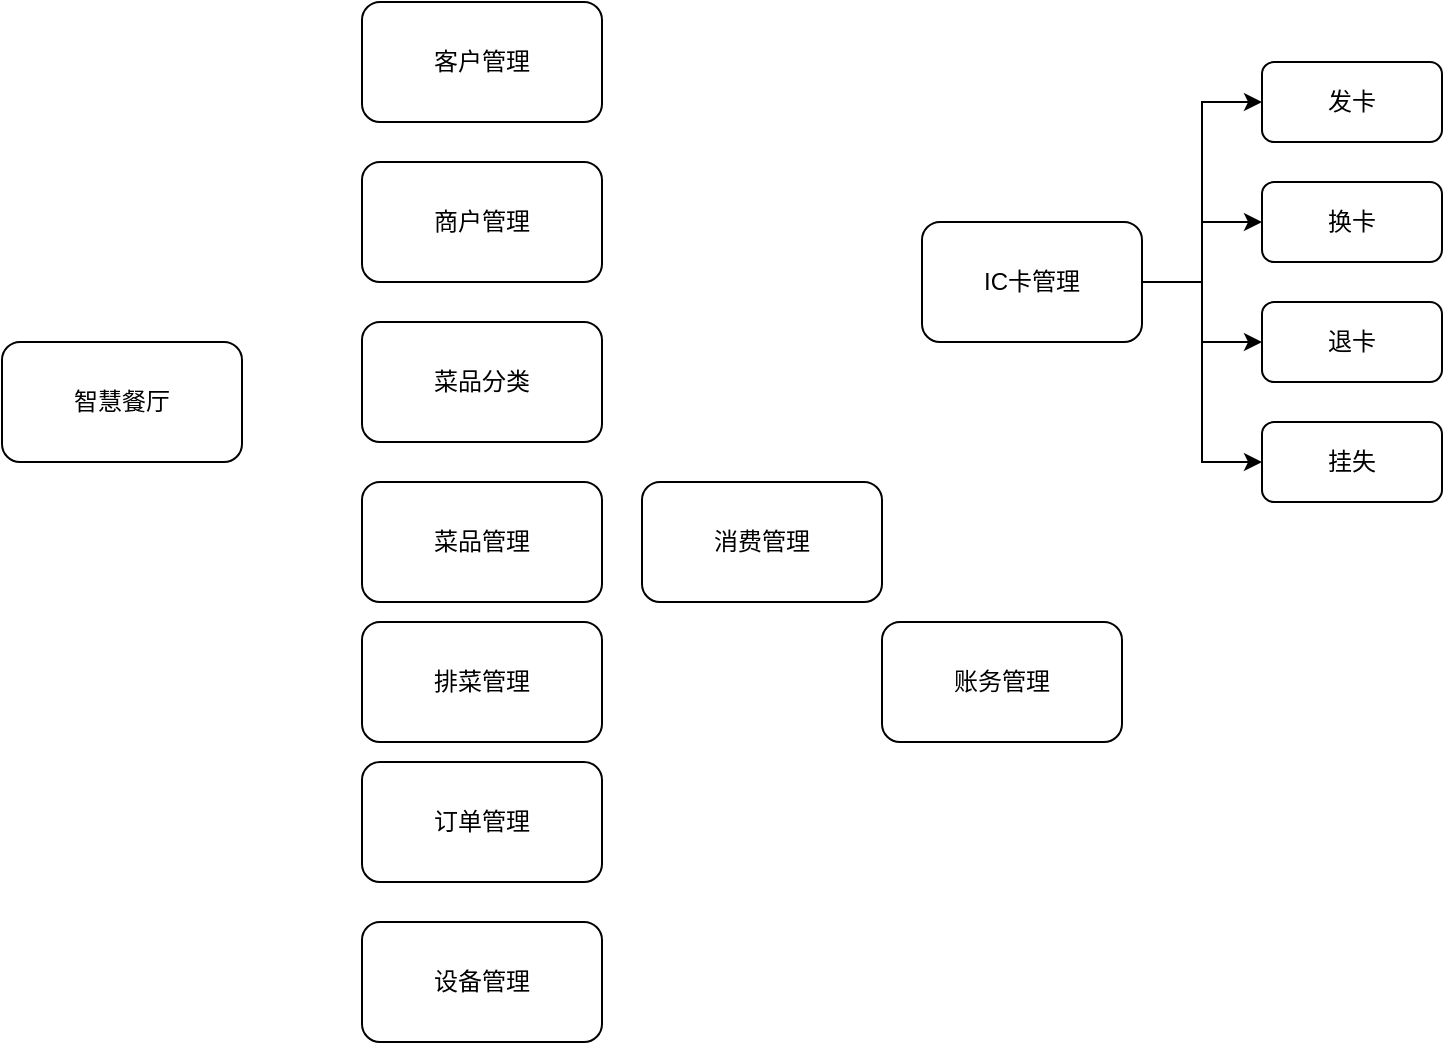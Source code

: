 <mxfile version="14.9.3" type="github">
  <diagram id="prtHgNgQTEPvFCAcTncT" name="Page-1">
    <mxGraphModel dx="782" dy="468" grid="1" gridSize="10" guides="1" tooltips="1" connect="1" arrows="1" fold="1" page="1" pageScale="1" pageWidth="827" pageHeight="1169" math="0" shadow="0">
      <root>
        <mxCell id="0" />
        <mxCell id="1" parent="0" />
        <mxCell id="sikbQwB2OAaihqFtOnAO-9" value="智慧餐厅" style="rounded=1;whiteSpace=wrap;html=1;" vertex="1" parent="1">
          <mxGeometry x="40" y="180" width="120" height="60" as="geometry" />
        </mxCell>
        <mxCell id="sikbQwB2OAaihqFtOnAO-10" value="客户管理" style="rounded=1;whiteSpace=wrap;html=1;" vertex="1" parent="1">
          <mxGeometry x="220" y="10" width="120" height="60" as="geometry" />
        </mxCell>
        <mxCell id="sikbQwB2OAaihqFtOnAO-11" value="商户管理" style="rounded=1;whiteSpace=wrap;html=1;" vertex="1" parent="1">
          <mxGeometry x="220" y="90" width="120" height="60" as="geometry" />
        </mxCell>
        <mxCell id="sikbQwB2OAaihqFtOnAO-12" value="设备管理" style="rounded=1;whiteSpace=wrap;html=1;" vertex="1" parent="1">
          <mxGeometry x="220" y="470" width="120" height="60" as="geometry" />
        </mxCell>
        <mxCell id="sikbQwB2OAaihqFtOnAO-13" value="菜品管理" style="rounded=1;whiteSpace=wrap;html=1;" vertex="1" parent="1">
          <mxGeometry x="220" y="250" width="120" height="60" as="geometry" />
        </mxCell>
        <mxCell id="sikbQwB2OAaihqFtOnAO-14" value="菜品分类" style="rounded=1;whiteSpace=wrap;html=1;" vertex="1" parent="1">
          <mxGeometry x="220" y="170" width="120" height="60" as="geometry" />
        </mxCell>
        <mxCell id="sikbQwB2OAaihqFtOnAO-15" value="排菜管理" style="rounded=1;whiteSpace=wrap;html=1;" vertex="1" parent="1">
          <mxGeometry x="220" y="320" width="120" height="60" as="geometry" />
        </mxCell>
        <mxCell id="sikbQwB2OAaihqFtOnAO-16" value="订单管理" style="rounded=1;whiteSpace=wrap;html=1;" vertex="1" parent="1">
          <mxGeometry x="220" y="390" width="120" height="60" as="geometry" />
        </mxCell>
        <mxCell id="sikbQwB2OAaihqFtOnAO-18" value="消费管理" style="rounded=1;whiteSpace=wrap;html=1;" vertex="1" parent="1">
          <mxGeometry x="360" y="250" width="120" height="60" as="geometry" />
        </mxCell>
        <mxCell id="sikbQwB2OAaihqFtOnAO-27" style="orthogonalLoop=1;jettySize=auto;html=1;entryX=0;entryY=0.5;entryDx=0;entryDy=0;rounded=0;exitX=1;exitY=0.5;exitDx=0;exitDy=0;edgeStyle=orthogonalEdgeStyle;" edge="1" parent="1" source="sikbQwB2OAaihqFtOnAO-19" target="sikbQwB2OAaihqFtOnAO-21">
          <mxGeometry relative="1" as="geometry" />
        </mxCell>
        <mxCell id="sikbQwB2OAaihqFtOnAO-19" value="IC卡管理" style="rounded=1;whiteSpace=wrap;html=1;" vertex="1" parent="1">
          <mxGeometry x="500" y="120" width="110" height="60" as="geometry" />
        </mxCell>
        <mxCell id="sikbQwB2OAaihqFtOnAO-20" value="账务管理" style="rounded=1;whiteSpace=wrap;html=1;" vertex="1" parent="1">
          <mxGeometry x="480" y="320" width="120" height="60" as="geometry" />
        </mxCell>
        <mxCell id="sikbQwB2OAaihqFtOnAO-21" value="发卡" style="rounded=1;whiteSpace=wrap;html=1;" vertex="1" parent="1">
          <mxGeometry x="670" y="40" width="90" height="40" as="geometry" />
        </mxCell>
        <mxCell id="sikbQwB2OAaihqFtOnAO-22" value="换卡" style="rounded=1;whiteSpace=wrap;html=1;" vertex="1" parent="1">
          <mxGeometry x="670" y="100" width="90" height="40" as="geometry" />
        </mxCell>
        <mxCell id="sikbQwB2OAaihqFtOnAO-23" value="挂失" style="rounded=1;whiteSpace=wrap;html=1;" vertex="1" parent="1">
          <mxGeometry x="670" y="220" width="90" height="40" as="geometry" />
        </mxCell>
        <mxCell id="sikbQwB2OAaihqFtOnAO-24" value="退卡" style="rounded=1;whiteSpace=wrap;html=1;" vertex="1" parent="1">
          <mxGeometry x="670" y="160" width="90" height="40" as="geometry" />
        </mxCell>
        <mxCell id="sikbQwB2OAaihqFtOnAO-31" value="" style="endArrow=classic;html=1;exitX=1;exitY=0.5;exitDx=0;exitDy=0;entryX=0;entryY=0.5;entryDx=0;entryDy=0;rounded=0;edgeStyle=orthogonalEdgeStyle;" edge="1" parent="1" source="sikbQwB2OAaihqFtOnAO-19" target="sikbQwB2OAaihqFtOnAO-23">
          <mxGeometry width="50" height="50" relative="1" as="geometry">
            <mxPoint x="570" y="220" as="sourcePoint" />
            <mxPoint x="620" y="170" as="targetPoint" />
          </mxGeometry>
        </mxCell>
        <mxCell id="sikbQwB2OAaihqFtOnAO-32" value="" style="endArrow=classic;html=1;exitX=1;exitY=0.5;exitDx=0;exitDy=0;entryX=0;entryY=0.5;entryDx=0;entryDy=0;rounded=0;edgeStyle=orthogonalEdgeStyle;" edge="1" parent="1" source="sikbQwB2OAaihqFtOnAO-19" target="sikbQwB2OAaihqFtOnAO-22">
          <mxGeometry width="50" height="50" relative="1" as="geometry">
            <mxPoint x="550" y="230" as="sourcePoint" />
            <mxPoint x="600" y="180" as="targetPoint" />
          </mxGeometry>
        </mxCell>
        <mxCell id="sikbQwB2OAaihqFtOnAO-33" value="" style="endArrow=classic;html=1;exitX=1;exitY=0.5;exitDx=0;exitDy=0;entryX=0;entryY=0.5;entryDx=0;entryDy=0;rounded=0;edgeStyle=orthogonalEdgeStyle;" edge="1" parent="1" source="sikbQwB2OAaihqFtOnAO-19" target="sikbQwB2OAaihqFtOnAO-24">
          <mxGeometry width="50" height="50" relative="1" as="geometry">
            <mxPoint x="560" y="240" as="sourcePoint" />
            <mxPoint x="610" y="190" as="targetPoint" />
          </mxGeometry>
        </mxCell>
      </root>
    </mxGraphModel>
  </diagram>
</mxfile>

